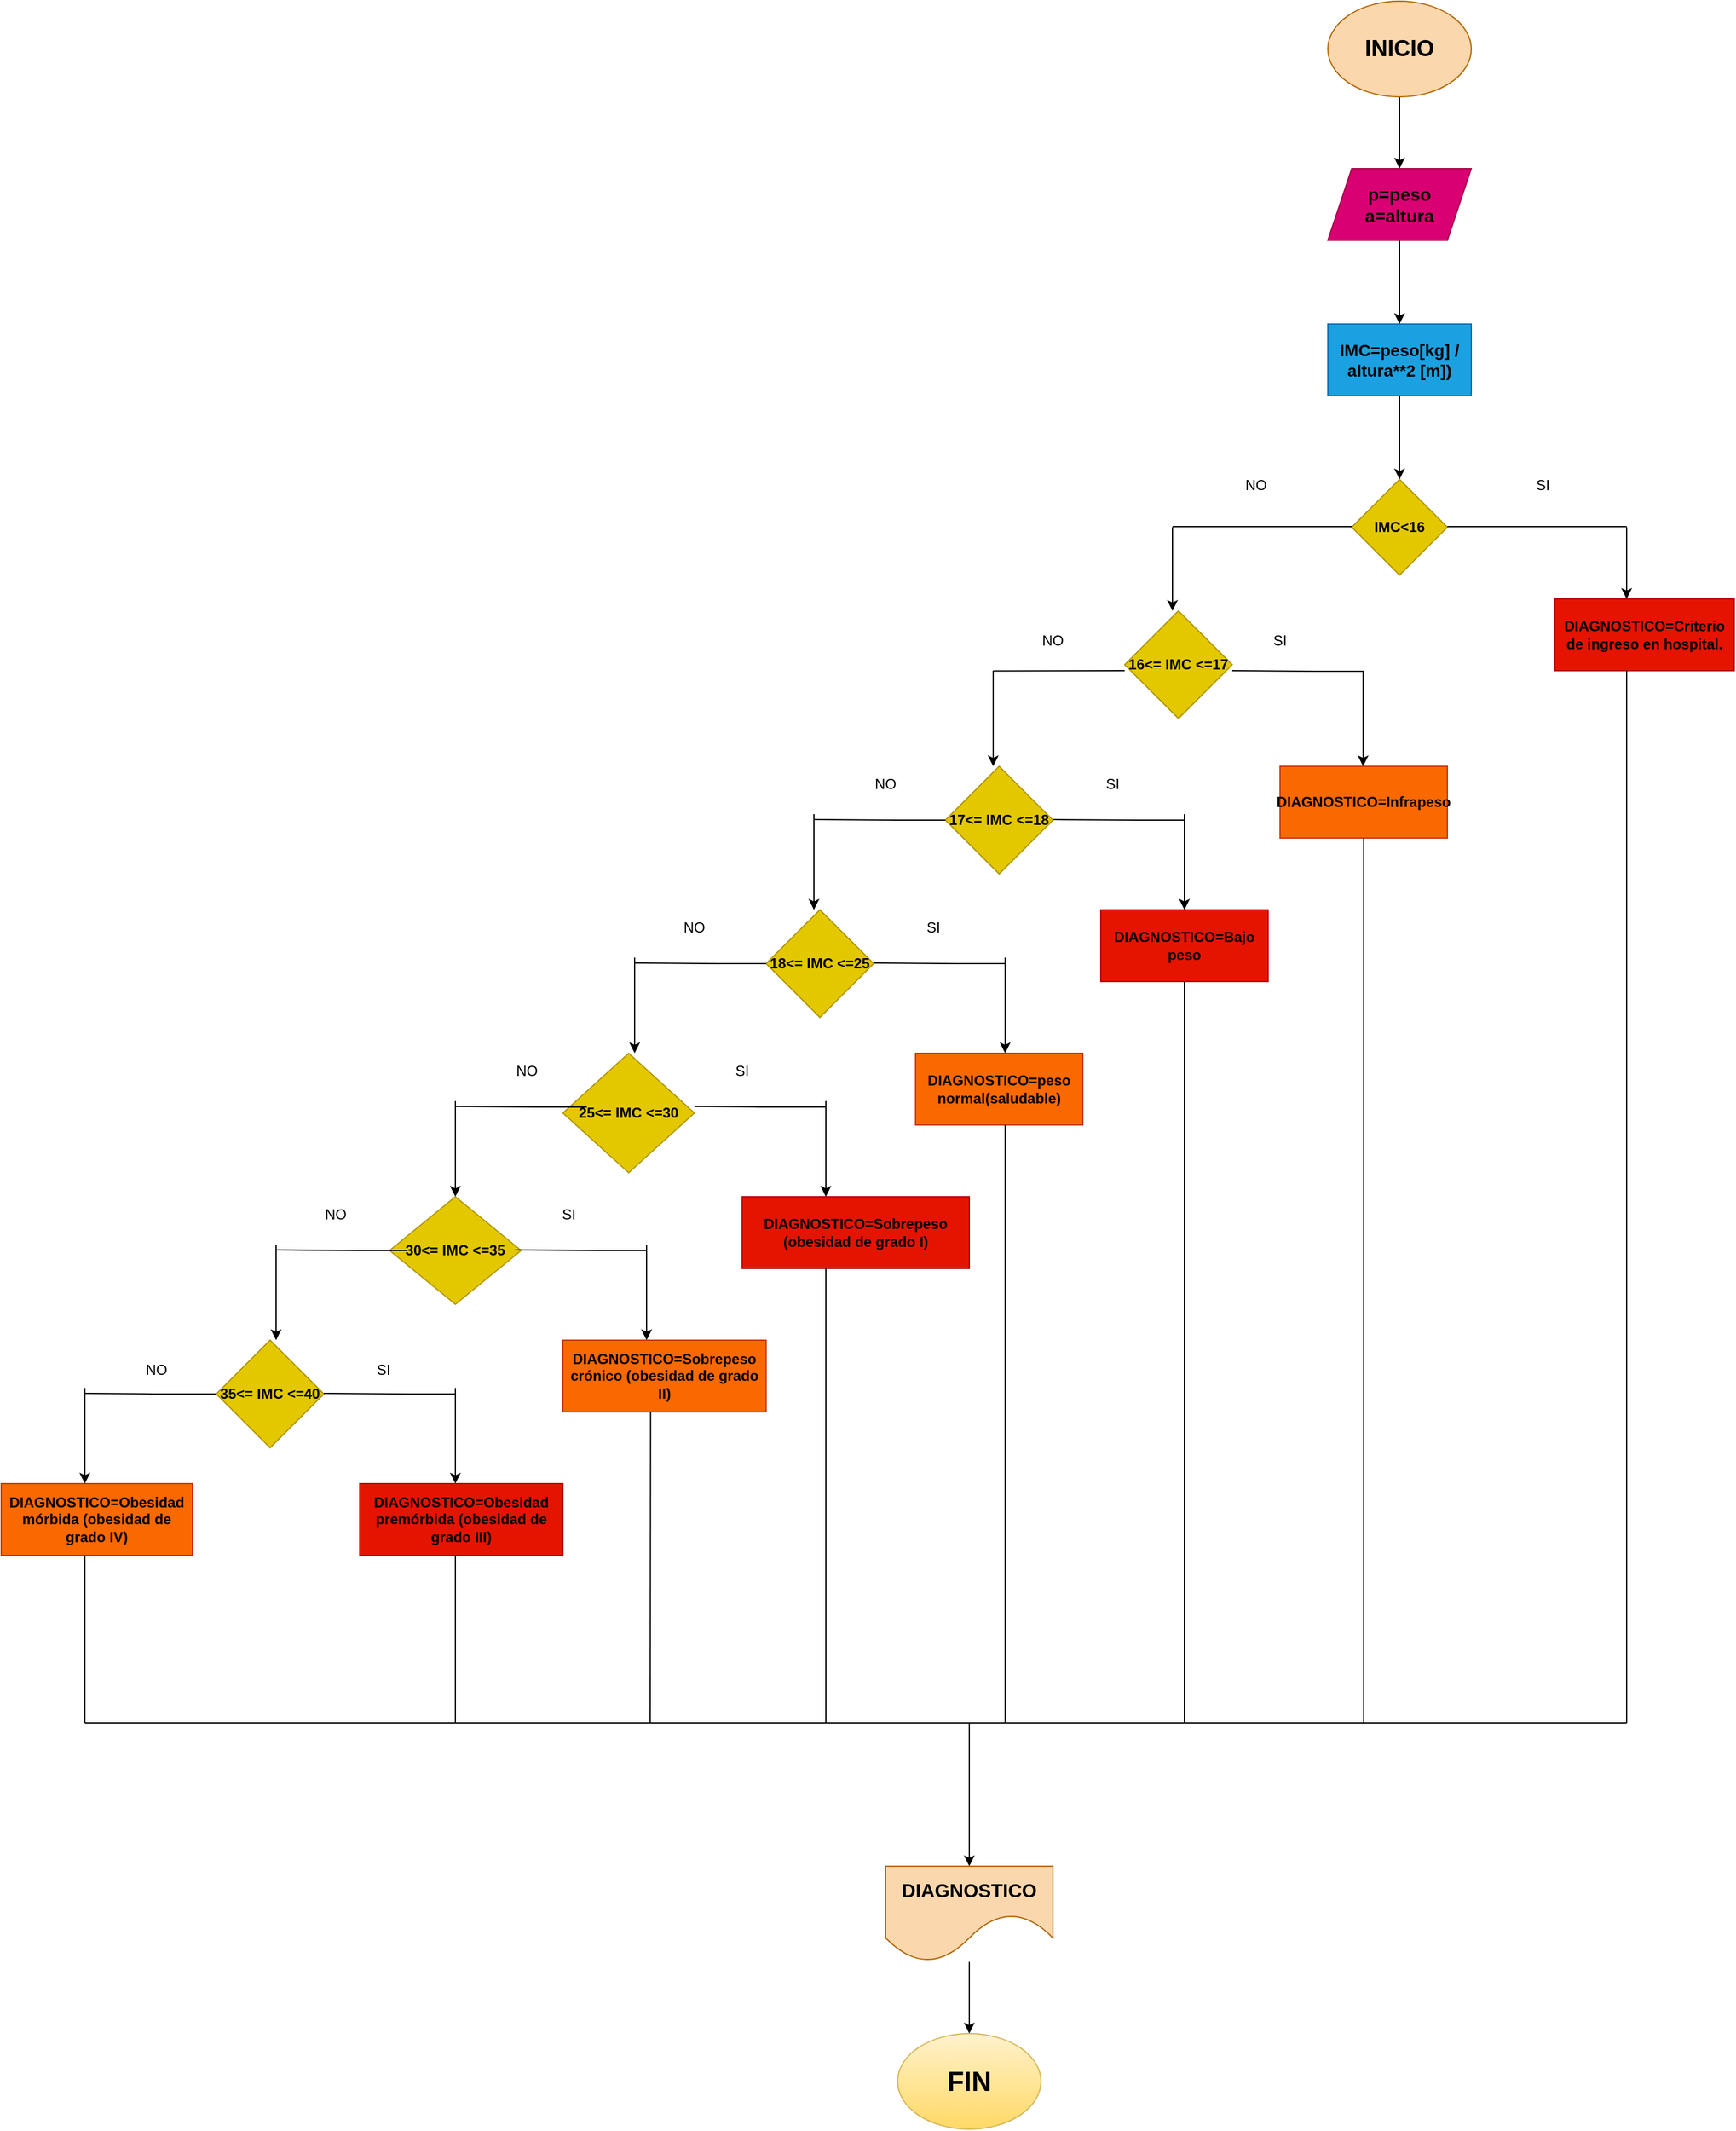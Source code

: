 <mxfile>
    <diagram id="-lmj20LV8HhathCwmXJP" name="Página-1">
        <mxGraphModel dx="2734" dy="1888" grid="1" gridSize="10" guides="1" tooltips="1" connect="1" arrows="1" fold="1" page="1" pageScale="1" pageWidth="827" pageHeight="1169" math="0" shadow="0">
            <root>
                <mxCell id="0"/>
                <mxCell id="1" parent="0"/>
                <mxCell id="3" value="" style="edgeStyle=none;html=1;" edge="1" parent="1" source="4" target="77">
                    <mxGeometry relative="1" as="geometry"/>
                </mxCell>
                <mxCell id="4" value="&lt;b&gt;&lt;font color=&quot;#000000&quot; style=&quot;font-size: 19px;&quot;&gt;INICIO&lt;/font&gt;&lt;/b&gt;" style="ellipse;whiteSpace=wrap;html=1;fillColor=#fad7ac;strokeColor=#b46504;" vertex="1" parent="1">
                    <mxGeometry x="240" y="-80" width="120" height="80" as="geometry"/>
                </mxCell>
                <mxCell id="5" value="" style="edgeStyle=none;html=1;exitX=0.5;exitY=1;exitDx=0;exitDy=0;" edge="1" parent="1" source="78">
                    <mxGeometry relative="1" as="geometry">
                        <mxPoint x="300" y="320" as="targetPoint"/>
                        <mxPoint x="300" y="260" as="sourcePoint"/>
                    </mxGeometry>
                </mxCell>
                <mxCell id="6" value="&lt;b&gt;IMC&amp;lt;16&lt;/b&gt;" style="rhombus;whiteSpace=wrap;html=1;fillColor=#e3c800;fontColor=#000000;strokeColor=#B09500;" vertex="1" parent="1">
                    <mxGeometry x="260" y="320" width="80" height="80" as="geometry"/>
                </mxCell>
                <mxCell id="7" value="" style="endArrow=none;html=1;" edge="1" parent="1">
                    <mxGeometry width="50" height="50" relative="1" as="geometry">
                        <mxPoint x="340" y="359.5" as="sourcePoint"/>
                        <mxPoint x="490" y="359.5" as="targetPoint"/>
                    </mxGeometry>
                </mxCell>
                <mxCell id="8" value="" style="edgeStyle=none;html=1;" edge="1" parent="1">
                    <mxGeometry relative="1" as="geometry">
                        <mxPoint x="490" y="360" as="sourcePoint"/>
                        <mxPoint x="490" y="420" as="targetPoint"/>
                    </mxGeometry>
                </mxCell>
                <mxCell id="9" value="&lt;b&gt;&lt;font color=&quot;#000000&quot;&gt;DIAGNOSTICO=Criterio de ingreso en hospital.&lt;/font&gt;&lt;/b&gt;" style="rounded=0;whiteSpace=wrap;html=1;fillColor=#e51400;fontColor=#ffffff;strokeColor=#B20000;" vertex="1" parent="1">
                    <mxGeometry x="430" y="420" width="150" height="60" as="geometry"/>
                </mxCell>
                <mxCell id="10" value="" style="endArrow=none;html=1;" edge="1" parent="1">
                    <mxGeometry width="50" height="50" relative="1" as="geometry">
                        <mxPoint x="110" y="359.5" as="sourcePoint"/>
                        <mxPoint x="260" y="359.5" as="targetPoint"/>
                    </mxGeometry>
                </mxCell>
                <mxCell id="11" value="" style="edgeStyle=none;html=1;" edge="1" parent="1">
                    <mxGeometry relative="1" as="geometry">
                        <mxPoint x="110" y="360" as="sourcePoint"/>
                        <mxPoint x="110" y="430" as="targetPoint"/>
                    </mxGeometry>
                </mxCell>
                <mxCell id="12" value="&lt;b&gt;16&amp;lt;= IMC &amp;lt;=17&lt;/b&gt;" style="rhombus;whiteSpace=wrap;html=1;fillColor=#e3c800;fontColor=#000000;strokeColor=#B09500;" vertex="1" parent="1">
                    <mxGeometry x="70" y="430" width="90" height="90" as="geometry"/>
                </mxCell>
                <mxCell id="13" value="&lt;b&gt;DIAGNOSTICO=Infrapeso&lt;/b&gt;" style="rounded=0;whiteSpace=wrap;html=1;fillColor=#fa6800;fontColor=#000000;strokeColor=#C73500;" vertex="1" parent="1">
                    <mxGeometry x="200" y="560" width="140" height="60" as="geometry"/>
                </mxCell>
                <mxCell id="14" value="" style="endArrow=none;html=1;" edge="1" parent="1">
                    <mxGeometry width="50" height="50" relative="1" as="geometry">
                        <mxPoint x="160" y="480" as="sourcePoint"/>
                        <mxPoint x="270" y="480.5" as="targetPoint"/>
                        <Array as="points">
                            <mxPoint x="220" y="480.5"/>
                        </Array>
                    </mxGeometry>
                </mxCell>
                <mxCell id="15" value="" style="endArrow=none;html=1;" edge="1" parent="1">
                    <mxGeometry width="50" height="50" relative="1" as="geometry">
                        <mxPoint x="-40" y="480.25" as="sourcePoint"/>
                        <mxPoint x="70" y="480" as="targetPoint"/>
                    </mxGeometry>
                </mxCell>
                <mxCell id="16" value="" style="edgeStyle=none;html=1;" edge="1" parent="1">
                    <mxGeometry relative="1" as="geometry">
                        <mxPoint x="269.5" y="480" as="sourcePoint"/>
                        <mxPoint x="269.5" y="560" as="targetPoint"/>
                    </mxGeometry>
                </mxCell>
                <mxCell id="17" value="" style="edgeStyle=none;html=1;" edge="1" parent="1">
                    <mxGeometry relative="1" as="geometry">
                        <mxPoint x="-40" y="480" as="sourcePoint"/>
                        <mxPoint x="-40" y="560" as="targetPoint"/>
                    </mxGeometry>
                </mxCell>
                <mxCell id="18" value="&lt;b&gt;17&amp;lt;= IMC &amp;lt;=18&lt;/b&gt;" style="rhombus;whiteSpace=wrap;html=1;fillColor=#e3c800;fontColor=#000000;strokeColor=#B09500;" vertex="1" parent="1">
                    <mxGeometry x="-80" y="560" width="90" height="90" as="geometry"/>
                </mxCell>
                <mxCell id="19" value="" style="endArrow=none;html=1;" edge="1" parent="1">
                    <mxGeometry width="50" height="50" relative="1" as="geometry">
                        <mxPoint x="10" y="604.5" as="sourcePoint"/>
                        <mxPoint x="120" y="605" as="targetPoint"/>
                        <Array as="points">
                            <mxPoint x="70" y="605"/>
                        </Array>
                    </mxGeometry>
                </mxCell>
                <mxCell id="20" value="" style="edgeStyle=none;html=1;" edge="1" parent="1">
                    <mxGeometry relative="1" as="geometry">
                        <mxPoint x="120" y="600" as="sourcePoint"/>
                        <mxPoint x="120" y="680" as="targetPoint"/>
                    </mxGeometry>
                </mxCell>
                <mxCell id="21" value="&lt;b&gt;&lt;font color=&quot;#000000&quot;&gt;DIAGNOSTICO=Bajo peso&lt;/font&gt;&lt;/b&gt;" style="rounded=0;whiteSpace=wrap;html=1;fillColor=#e51400;fontColor=#ffffff;strokeColor=#B20000;" vertex="1" parent="1">
                    <mxGeometry x="50" y="680" width="140" height="60" as="geometry"/>
                </mxCell>
                <mxCell id="22" value="" style="endArrow=none;html=1;" edge="1" parent="1">
                    <mxGeometry width="50" height="50" relative="1" as="geometry">
                        <mxPoint x="-190" y="604.5" as="sourcePoint"/>
                        <mxPoint x="-80" y="605" as="targetPoint"/>
                        <Array as="points">
                            <mxPoint x="-130" y="605"/>
                        </Array>
                    </mxGeometry>
                </mxCell>
                <mxCell id="23" value="" style="edgeStyle=none;html=1;" edge="1" parent="1">
                    <mxGeometry relative="1" as="geometry">
                        <mxPoint x="-190" y="600" as="sourcePoint"/>
                        <mxPoint x="-190" y="680" as="targetPoint"/>
                    </mxGeometry>
                </mxCell>
                <mxCell id="24" value="&lt;b&gt;18&amp;lt;= IMC &amp;lt;=25&lt;/b&gt;" style="rhombus;whiteSpace=wrap;html=1;fillColor=#e3c800;fontColor=#000000;strokeColor=#B09500;" vertex="1" parent="1">
                    <mxGeometry x="-230" y="680" width="90" height="90" as="geometry"/>
                </mxCell>
                <mxCell id="25" value="" style="endArrow=none;html=1;" edge="1" parent="1">
                    <mxGeometry width="50" height="50" relative="1" as="geometry">
                        <mxPoint x="-140" y="724.52" as="sourcePoint"/>
                        <mxPoint x="-30" y="725.02" as="targetPoint"/>
                        <Array as="points">
                            <mxPoint x="-80" y="725.02"/>
                        </Array>
                    </mxGeometry>
                </mxCell>
                <mxCell id="26" value="" style="edgeStyle=none;html=1;" edge="1" parent="1">
                    <mxGeometry relative="1" as="geometry">
                        <mxPoint x="-30" y="720" as="sourcePoint"/>
                        <mxPoint x="-30" y="800" as="targetPoint"/>
                    </mxGeometry>
                </mxCell>
                <mxCell id="27" value="" style="endArrow=none;html=1;" edge="1" parent="1">
                    <mxGeometry width="50" height="50" relative="1" as="geometry">
                        <mxPoint x="-340" y="724.52" as="sourcePoint"/>
                        <mxPoint x="-230" y="725.02" as="targetPoint"/>
                        <Array as="points">
                            <mxPoint x="-280" y="725.02"/>
                        </Array>
                    </mxGeometry>
                </mxCell>
                <mxCell id="28" value="" style="edgeStyle=none;html=1;" edge="1" parent="1">
                    <mxGeometry relative="1" as="geometry">
                        <mxPoint x="-340" y="720" as="sourcePoint"/>
                        <mxPoint x="-340" y="800" as="targetPoint"/>
                    </mxGeometry>
                </mxCell>
                <mxCell id="29" value="&lt;b&gt;DIAGNOSTICO=peso normal(saludable)&lt;/b&gt;" style="rounded=0;whiteSpace=wrap;html=1;fillColor=#fa6800;fontColor=#000000;strokeColor=#C73500;" vertex="1" parent="1">
                    <mxGeometry x="-105" y="800" width="140" height="60" as="geometry"/>
                </mxCell>
                <mxCell id="30" value="&lt;b&gt;25&amp;lt;= IMC &amp;lt;=30&lt;/b&gt;" style="rhombus;whiteSpace=wrap;html=1;fillColor=#e3c800;fontColor=#000000;strokeColor=#B09500;" vertex="1" parent="1">
                    <mxGeometry x="-400" y="800" width="110" height="100" as="geometry"/>
                </mxCell>
                <mxCell id="31" value="" style="endArrow=none;html=1;" edge="1" parent="1">
                    <mxGeometry width="50" height="50" relative="1" as="geometry">
                        <mxPoint x="-290" y="844.52" as="sourcePoint"/>
                        <mxPoint x="-180" y="845.02" as="targetPoint"/>
                        <Array as="points">
                            <mxPoint x="-230" y="845.02"/>
                        </Array>
                    </mxGeometry>
                </mxCell>
                <mxCell id="32" value="" style="edgeStyle=none;html=1;" edge="1" parent="1">
                    <mxGeometry relative="1" as="geometry">
                        <mxPoint x="-180" y="840" as="sourcePoint"/>
                        <mxPoint x="-180" y="920" as="targetPoint"/>
                    </mxGeometry>
                </mxCell>
                <mxCell id="33" value="" style="endArrow=none;html=1;" edge="1" parent="1">
                    <mxGeometry width="50" height="50" relative="1" as="geometry">
                        <mxPoint x="-490" y="844.52" as="sourcePoint"/>
                        <mxPoint x="-380" y="845.02" as="targetPoint"/>
                        <Array as="points">
                            <mxPoint x="-430" y="845.02"/>
                        </Array>
                    </mxGeometry>
                </mxCell>
                <mxCell id="34" value="" style="edgeStyle=none;html=1;" edge="1" parent="1">
                    <mxGeometry relative="1" as="geometry">
                        <mxPoint x="-490" y="840" as="sourcePoint"/>
                        <mxPoint x="-490" y="920" as="targetPoint"/>
                    </mxGeometry>
                </mxCell>
                <mxCell id="35" value="&lt;b&gt;&lt;font color=&quot;#000000&quot;&gt;DIAGNOSTICO=Sobrepeso (obesidad de grado I)&lt;/font&gt;&lt;/b&gt;" style="rounded=0;whiteSpace=wrap;html=1;fillColor=#e51400;fontColor=#ffffff;strokeColor=#B20000;" vertex="1" parent="1">
                    <mxGeometry x="-250" y="920" width="190" height="60" as="geometry"/>
                </mxCell>
                <mxCell id="36" value="&lt;b&gt;30&amp;lt;= IMC &amp;lt;=35&lt;/b&gt;" style="rhombus;whiteSpace=wrap;html=1;fillColor=#e3c800;fontColor=#000000;strokeColor=#B09500;" vertex="1" parent="1">
                    <mxGeometry x="-545" y="920" width="110" height="90" as="geometry"/>
                </mxCell>
                <mxCell id="37" value="" style="endArrow=none;html=1;" edge="1" parent="1">
                    <mxGeometry width="50" height="50" relative="1" as="geometry">
                        <mxPoint x="-440" y="964.52" as="sourcePoint"/>
                        <mxPoint x="-330" y="965.02" as="targetPoint"/>
                        <Array as="points">
                            <mxPoint x="-380" y="965.02"/>
                        </Array>
                    </mxGeometry>
                </mxCell>
                <mxCell id="38" value="" style="edgeStyle=none;html=1;" edge="1" parent="1">
                    <mxGeometry relative="1" as="geometry">
                        <mxPoint x="-330" y="960" as="sourcePoint"/>
                        <mxPoint x="-330" y="1040" as="targetPoint"/>
                    </mxGeometry>
                </mxCell>
                <mxCell id="39" value="" style="endArrow=none;html=1;" edge="1" parent="1">
                    <mxGeometry width="50" height="50" relative="1" as="geometry">
                        <mxPoint x="-640" y="964.52" as="sourcePoint"/>
                        <mxPoint x="-530" y="965.02" as="targetPoint"/>
                        <Array as="points">
                            <mxPoint x="-580" y="965.02"/>
                        </Array>
                    </mxGeometry>
                </mxCell>
                <mxCell id="40" value="" style="edgeStyle=none;html=1;" edge="1" parent="1">
                    <mxGeometry relative="1" as="geometry">
                        <mxPoint x="-640" y="960" as="sourcePoint"/>
                        <mxPoint x="-640" y="1040" as="targetPoint"/>
                    </mxGeometry>
                </mxCell>
                <mxCell id="41" value="&lt;b&gt;DIAGNOSTICO=Sobrepeso crónico (obesidad de grado II)&lt;/b&gt;" style="rounded=0;whiteSpace=wrap;html=1;fillColor=#fa6800;fontColor=#000000;strokeColor=#C73500;" vertex="1" parent="1">
                    <mxGeometry x="-400" y="1040" width="170" height="60" as="geometry"/>
                </mxCell>
                <mxCell id="42" value="&lt;b&gt;35&amp;lt;= IMC &amp;lt;=40&lt;/b&gt;" style="rhombus;whiteSpace=wrap;html=1;fillColor=#e3c800;fontColor=#000000;strokeColor=#B09500;" vertex="1" parent="1">
                    <mxGeometry x="-690" y="1040" width="90" height="90" as="geometry"/>
                </mxCell>
                <mxCell id="43" value="" style="endArrow=none;html=1;" edge="1" parent="1">
                    <mxGeometry width="50" height="50" relative="1" as="geometry">
                        <mxPoint x="-600" y="1084.52" as="sourcePoint"/>
                        <mxPoint x="-490" y="1085.02" as="targetPoint"/>
                        <Array as="points">
                            <mxPoint x="-540" y="1085.02"/>
                        </Array>
                    </mxGeometry>
                </mxCell>
                <mxCell id="44" value="" style="edgeStyle=none;html=1;" edge="1" parent="1">
                    <mxGeometry relative="1" as="geometry">
                        <mxPoint x="-490" y="1080" as="sourcePoint"/>
                        <mxPoint x="-490" y="1160" as="targetPoint"/>
                    </mxGeometry>
                </mxCell>
                <mxCell id="45" value="" style="endArrow=none;html=1;" edge="1" parent="1">
                    <mxGeometry width="50" height="50" relative="1" as="geometry">
                        <mxPoint x="-800" y="1084.52" as="sourcePoint"/>
                        <mxPoint x="-690" y="1085.02" as="targetPoint"/>
                        <Array as="points">
                            <mxPoint x="-740" y="1085.02"/>
                        </Array>
                    </mxGeometry>
                </mxCell>
                <mxCell id="46" value="" style="edgeStyle=none;html=1;" edge="1" parent="1">
                    <mxGeometry relative="1" as="geometry">
                        <mxPoint x="-800" y="1080" as="sourcePoint"/>
                        <mxPoint x="-800" y="1160" as="targetPoint"/>
                    </mxGeometry>
                </mxCell>
                <mxCell id="47" value="&lt;b&gt;&lt;font color=&quot;#000000&quot;&gt;DIAGNOSTICO=&lt;span style=&quot;background-color: initial;&quot;&gt;Obesidad premórbida (obesidad de grado&amp;nbsp;&lt;/span&gt;&lt;span style=&quot;background-color: initial;&quot;&gt;III)&lt;/span&gt;&lt;/font&gt;&lt;/b&gt;&lt;span style=&quot;background-color: initial;&quot;&gt;&lt;br&gt;&lt;/span&gt;" style="rounded=0;whiteSpace=wrap;html=1;fillColor=#e51400;fontColor=#ffffff;strokeColor=#B20000;" vertex="1" parent="1">
                    <mxGeometry x="-570" y="1160" width="170" height="60" as="geometry"/>
                </mxCell>
                <mxCell id="48" value="&lt;b&gt;DIAGNOSTICO=&lt;span style=&quot;background-color: initial;&quot;&gt;Obesidad mórbida (obesidad de grado&amp;nbsp;&lt;/span&gt;&lt;span style=&quot;background-color: initial;&quot;&gt;IV)&lt;/span&gt;&lt;/b&gt;&lt;span style=&quot;background-color: initial;&quot;&gt;&lt;br&gt;&lt;/span&gt;" style="rounded=0;whiteSpace=wrap;html=1;fillColor=#fa6800;fontColor=#000000;strokeColor=#C73500;" vertex="1" parent="1">
                    <mxGeometry x="-870" y="1160" width="160" height="60" as="geometry"/>
                </mxCell>
                <mxCell id="49" value="" style="endArrow=none;html=1;" edge="1" parent="1">
                    <mxGeometry width="50" height="50" relative="1" as="geometry">
                        <mxPoint x="490" y="1360" as="sourcePoint"/>
                        <mxPoint x="490" y="480" as="targetPoint"/>
                    </mxGeometry>
                </mxCell>
                <mxCell id="50" value="" style="endArrow=none;html=1;" edge="1" parent="1">
                    <mxGeometry width="50" height="50" relative="1" as="geometry">
                        <mxPoint x="270" y="1360" as="sourcePoint"/>
                        <mxPoint x="270" y="620" as="targetPoint"/>
                    </mxGeometry>
                </mxCell>
                <mxCell id="51" value="" style="endArrow=none;html=1;" edge="1" parent="1">
                    <mxGeometry width="50" height="50" relative="1" as="geometry">
                        <mxPoint x="120" y="1360" as="sourcePoint"/>
                        <mxPoint x="120.0" y="740" as="targetPoint"/>
                    </mxGeometry>
                </mxCell>
                <mxCell id="52" value="" style="endArrow=none;html=1;" edge="1" parent="1">
                    <mxGeometry width="50" height="50" relative="1" as="geometry">
                        <mxPoint x="-180" y="1360" as="sourcePoint"/>
                        <mxPoint x="-180.0" y="980" as="targetPoint"/>
                    </mxGeometry>
                </mxCell>
                <mxCell id="53" value="" style="endArrow=none;html=1;" edge="1" parent="1">
                    <mxGeometry width="50" height="50" relative="1" as="geometry">
                        <mxPoint x="-30" y="1360" as="sourcePoint"/>
                        <mxPoint x="-30.0" y="860" as="targetPoint"/>
                    </mxGeometry>
                </mxCell>
                <mxCell id="54" value="" style="endArrow=none;html=1;" edge="1" parent="1">
                    <mxGeometry width="50" height="50" relative="1" as="geometry">
                        <mxPoint x="-490" y="1360" as="sourcePoint"/>
                        <mxPoint x="-490.0" y="1220" as="targetPoint"/>
                    </mxGeometry>
                </mxCell>
                <mxCell id="55" value="" style="endArrow=none;html=1;" edge="1" parent="1">
                    <mxGeometry width="50" height="50" relative="1" as="geometry">
                        <mxPoint x="-327" y="1360" as="sourcePoint"/>
                        <mxPoint x="-326.67" y="1100" as="targetPoint"/>
                    </mxGeometry>
                </mxCell>
                <mxCell id="56" value="" style="endArrow=none;html=1;" edge="1" parent="1">
                    <mxGeometry width="50" height="50" relative="1" as="geometry">
                        <mxPoint x="-800" y="1360" as="sourcePoint"/>
                        <mxPoint x="-800.0" y="1220" as="targetPoint"/>
                    </mxGeometry>
                </mxCell>
                <mxCell id="57" value="" style="endArrow=none;html=1;" edge="1" parent="1">
                    <mxGeometry width="50" height="50" relative="1" as="geometry">
                        <mxPoint x="-800" y="1360" as="sourcePoint"/>
                        <mxPoint x="490" y="1360" as="targetPoint"/>
                    </mxGeometry>
                </mxCell>
                <mxCell id="58" value="" style="endArrow=classic;html=1;" edge="1" parent="1">
                    <mxGeometry width="50" height="50" relative="1" as="geometry">
                        <mxPoint x="-60" y="1360" as="sourcePoint"/>
                        <mxPoint x="-60" y="1480" as="targetPoint"/>
                    </mxGeometry>
                </mxCell>
                <mxCell id="59" value="" style="edgeStyle=none;html=1;" edge="1" parent="1" source="60" target="79">
                    <mxGeometry relative="1" as="geometry">
                        <mxPoint x="-60" y="1610" as="targetPoint"/>
                    </mxGeometry>
                </mxCell>
                <mxCell id="60" value="&lt;b&gt;&lt;font style=&quot;font-size: 16px;&quot; color=&quot;#000000&quot;&gt;DIAGNOSTICO&lt;/font&gt;&lt;/b&gt;" style="shape=document;whiteSpace=wrap;html=1;boundedLbl=1;size=0.5;fillColor=#fad7ac;strokeColor=#b46504;" vertex="1" parent="1">
                    <mxGeometry x="-130" y="1480" width="140" height="80" as="geometry"/>
                </mxCell>
                <mxCell id="62" value="SI" style="text;html=1;strokeColor=none;fillColor=none;align=center;verticalAlign=middle;whiteSpace=wrap;rounded=0;" vertex="1" parent="1">
                    <mxGeometry x="390" y="310" width="60" height="30" as="geometry"/>
                </mxCell>
                <mxCell id="63" value="NO" style="text;html=1;strokeColor=none;fillColor=none;align=center;verticalAlign=middle;whiteSpace=wrap;rounded=0;" vertex="1" parent="1">
                    <mxGeometry x="150" y="310" width="60" height="30" as="geometry"/>
                </mxCell>
                <mxCell id="64" value="SI" style="text;html=1;strokeColor=none;fillColor=none;align=center;verticalAlign=middle;whiteSpace=wrap;rounded=0;" vertex="1" parent="1">
                    <mxGeometry x="170" y="440" width="60" height="30" as="geometry"/>
                </mxCell>
                <mxCell id="65" value="SI" style="text;html=1;strokeColor=none;fillColor=none;align=center;verticalAlign=middle;whiteSpace=wrap;rounded=0;" vertex="1" parent="1">
                    <mxGeometry x="30" y="560" width="60" height="30" as="geometry"/>
                </mxCell>
                <mxCell id="66" value="SI" style="text;html=1;strokeColor=none;fillColor=none;align=center;verticalAlign=middle;whiteSpace=wrap;rounded=0;" vertex="1" parent="1">
                    <mxGeometry x="-120" y="680" width="60" height="30" as="geometry"/>
                </mxCell>
                <mxCell id="67" value="SI" style="text;html=1;strokeColor=none;fillColor=none;align=center;verticalAlign=middle;whiteSpace=wrap;rounded=0;" vertex="1" parent="1">
                    <mxGeometry x="-280" y="800" width="60" height="30" as="geometry"/>
                </mxCell>
                <mxCell id="68" value="SI" style="text;html=1;strokeColor=none;fillColor=none;align=center;verticalAlign=middle;whiteSpace=wrap;rounded=0;" vertex="1" parent="1">
                    <mxGeometry x="-425" y="920" width="60" height="30" as="geometry"/>
                </mxCell>
                <mxCell id="69" value="SI" style="text;html=1;strokeColor=none;fillColor=none;align=center;verticalAlign=middle;whiteSpace=wrap;rounded=0;" vertex="1" parent="1">
                    <mxGeometry x="-580" y="1050" width="60" height="30" as="geometry"/>
                </mxCell>
                <mxCell id="70" value="NO" style="text;html=1;strokeColor=none;fillColor=none;align=center;verticalAlign=middle;whiteSpace=wrap;rounded=0;" vertex="1" parent="1">
                    <mxGeometry x="-20" y="440" width="60" height="30" as="geometry"/>
                </mxCell>
                <mxCell id="71" value="NO" style="text;html=1;strokeColor=none;fillColor=none;align=center;verticalAlign=middle;whiteSpace=wrap;rounded=0;" vertex="1" parent="1">
                    <mxGeometry x="-160" y="560" width="60" height="30" as="geometry"/>
                </mxCell>
                <mxCell id="72" value="NO" style="text;html=1;strokeColor=none;fillColor=none;align=center;verticalAlign=middle;whiteSpace=wrap;rounded=0;" vertex="1" parent="1">
                    <mxGeometry x="-320" y="680" width="60" height="30" as="geometry"/>
                </mxCell>
                <mxCell id="73" value="NO" style="text;html=1;strokeColor=none;fillColor=none;align=center;verticalAlign=middle;whiteSpace=wrap;rounded=0;" vertex="1" parent="1">
                    <mxGeometry x="-460" y="800" width="60" height="30" as="geometry"/>
                </mxCell>
                <mxCell id="74" value="NO" style="text;html=1;strokeColor=none;fillColor=none;align=center;verticalAlign=middle;whiteSpace=wrap;rounded=0;" vertex="1" parent="1">
                    <mxGeometry x="-620" y="920" width="60" height="30" as="geometry"/>
                </mxCell>
                <mxCell id="75" value="NO" style="text;html=1;strokeColor=none;fillColor=none;align=center;verticalAlign=middle;whiteSpace=wrap;rounded=0;" vertex="1" parent="1">
                    <mxGeometry x="-770" y="1050" width="60" height="30" as="geometry"/>
                </mxCell>
                <mxCell id="76" value="" style="edgeStyle=none;html=1;" edge="1" parent="1" source="77" target="78">
                    <mxGeometry relative="1" as="geometry"/>
                </mxCell>
                <mxCell id="77" value="&lt;b style=&quot;font-size: 15px;&quot;&gt;&lt;font color=&quot;#000000&quot;&gt;p=peso&lt;br&gt;a=altura&lt;/font&gt;&lt;/b&gt;" style="shape=parallelogram;perimeter=parallelogramPerimeter;whiteSpace=wrap;html=1;fixedSize=1;fillColor=#d80073;fontColor=#ffffff;strokeColor=#A50040;" vertex="1" parent="1">
                    <mxGeometry x="240" y="60" width="120" height="60" as="geometry"/>
                </mxCell>
                <mxCell id="78" value="&lt;b style=&quot;&quot;&gt;&lt;font style=&quot;font-size: 14px;&quot; color=&quot;#000000&quot;&gt;IMC=peso[kg] / altura**2 [m])&lt;/font&gt;&lt;/b&gt;" style="rounded=0;whiteSpace=wrap;html=1;fillColor=#1ba1e2;fontColor=#ffffff;strokeColor=#006EAF;" vertex="1" parent="1">
                    <mxGeometry x="240" y="190" width="120" height="60" as="geometry"/>
                </mxCell>
                <mxCell id="79" value="&lt;b&gt;&lt;font color=&quot;#000000&quot; style=&quot;font-size: 23px;&quot;&gt;FIN&lt;/font&gt;&lt;/b&gt;" style="ellipse;whiteSpace=wrap;html=1;fontSize=16;fillColor=#fff2cc;gradientColor=#ffd966;strokeColor=#d6b656;" vertex="1" parent="1">
                    <mxGeometry x="-120" y="1620" width="120" height="80" as="geometry"/>
                </mxCell>
            </root>
        </mxGraphModel>
    </diagram>
</mxfile>